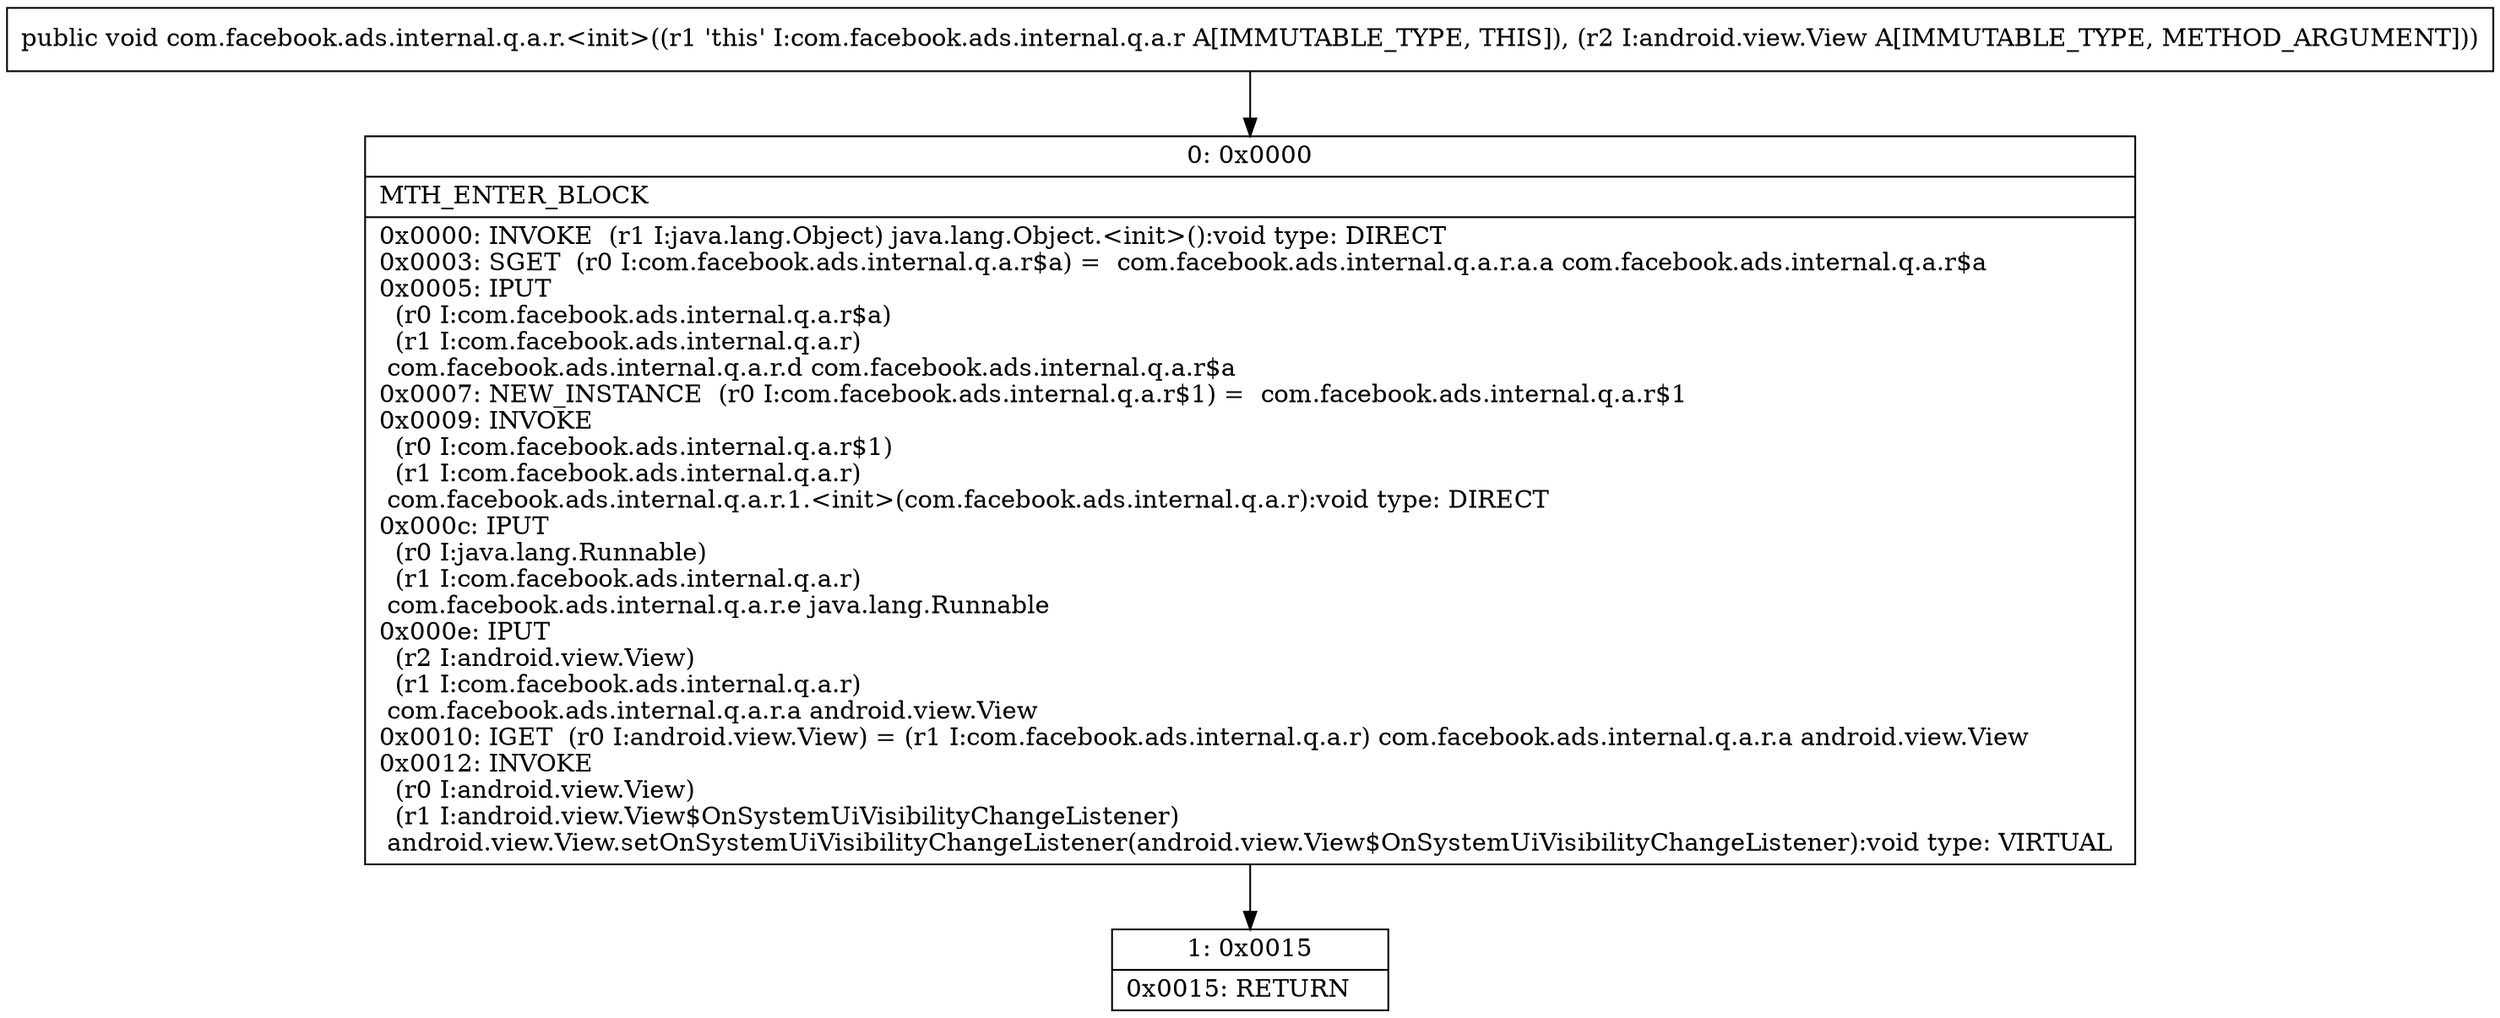 digraph "CFG forcom.facebook.ads.internal.q.a.r.\<init\>(Landroid\/view\/View;)V" {
Node_0 [shape=record,label="{0\:\ 0x0000|MTH_ENTER_BLOCK\l|0x0000: INVOKE  (r1 I:java.lang.Object) java.lang.Object.\<init\>():void type: DIRECT \l0x0003: SGET  (r0 I:com.facebook.ads.internal.q.a.r$a) =  com.facebook.ads.internal.q.a.r.a.a com.facebook.ads.internal.q.a.r$a \l0x0005: IPUT  \l  (r0 I:com.facebook.ads.internal.q.a.r$a)\l  (r1 I:com.facebook.ads.internal.q.a.r)\l com.facebook.ads.internal.q.a.r.d com.facebook.ads.internal.q.a.r$a \l0x0007: NEW_INSTANCE  (r0 I:com.facebook.ads.internal.q.a.r$1) =  com.facebook.ads.internal.q.a.r$1 \l0x0009: INVOKE  \l  (r0 I:com.facebook.ads.internal.q.a.r$1)\l  (r1 I:com.facebook.ads.internal.q.a.r)\l com.facebook.ads.internal.q.a.r.1.\<init\>(com.facebook.ads.internal.q.a.r):void type: DIRECT \l0x000c: IPUT  \l  (r0 I:java.lang.Runnable)\l  (r1 I:com.facebook.ads.internal.q.a.r)\l com.facebook.ads.internal.q.a.r.e java.lang.Runnable \l0x000e: IPUT  \l  (r2 I:android.view.View)\l  (r1 I:com.facebook.ads.internal.q.a.r)\l com.facebook.ads.internal.q.a.r.a android.view.View \l0x0010: IGET  (r0 I:android.view.View) = (r1 I:com.facebook.ads.internal.q.a.r) com.facebook.ads.internal.q.a.r.a android.view.View \l0x0012: INVOKE  \l  (r0 I:android.view.View)\l  (r1 I:android.view.View$OnSystemUiVisibilityChangeListener)\l android.view.View.setOnSystemUiVisibilityChangeListener(android.view.View$OnSystemUiVisibilityChangeListener):void type: VIRTUAL \l}"];
Node_1 [shape=record,label="{1\:\ 0x0015|0x0015: RETURN   \l}"];
MethodNode[shape=record,label="{public void com.facebook.ads.internal.q.a.r.\<init\>((r1 'this' I:com.facebook.ads.internal.q.a.r A[IMMUTABLE_TYPE, THIS]), (r2 I:android.view.View A[IMMUTABLE_TYPE, METHOD_ARGUMENT])) }"];
MethodNode -> Node_0;
Node_0 -> Node_1;
}


